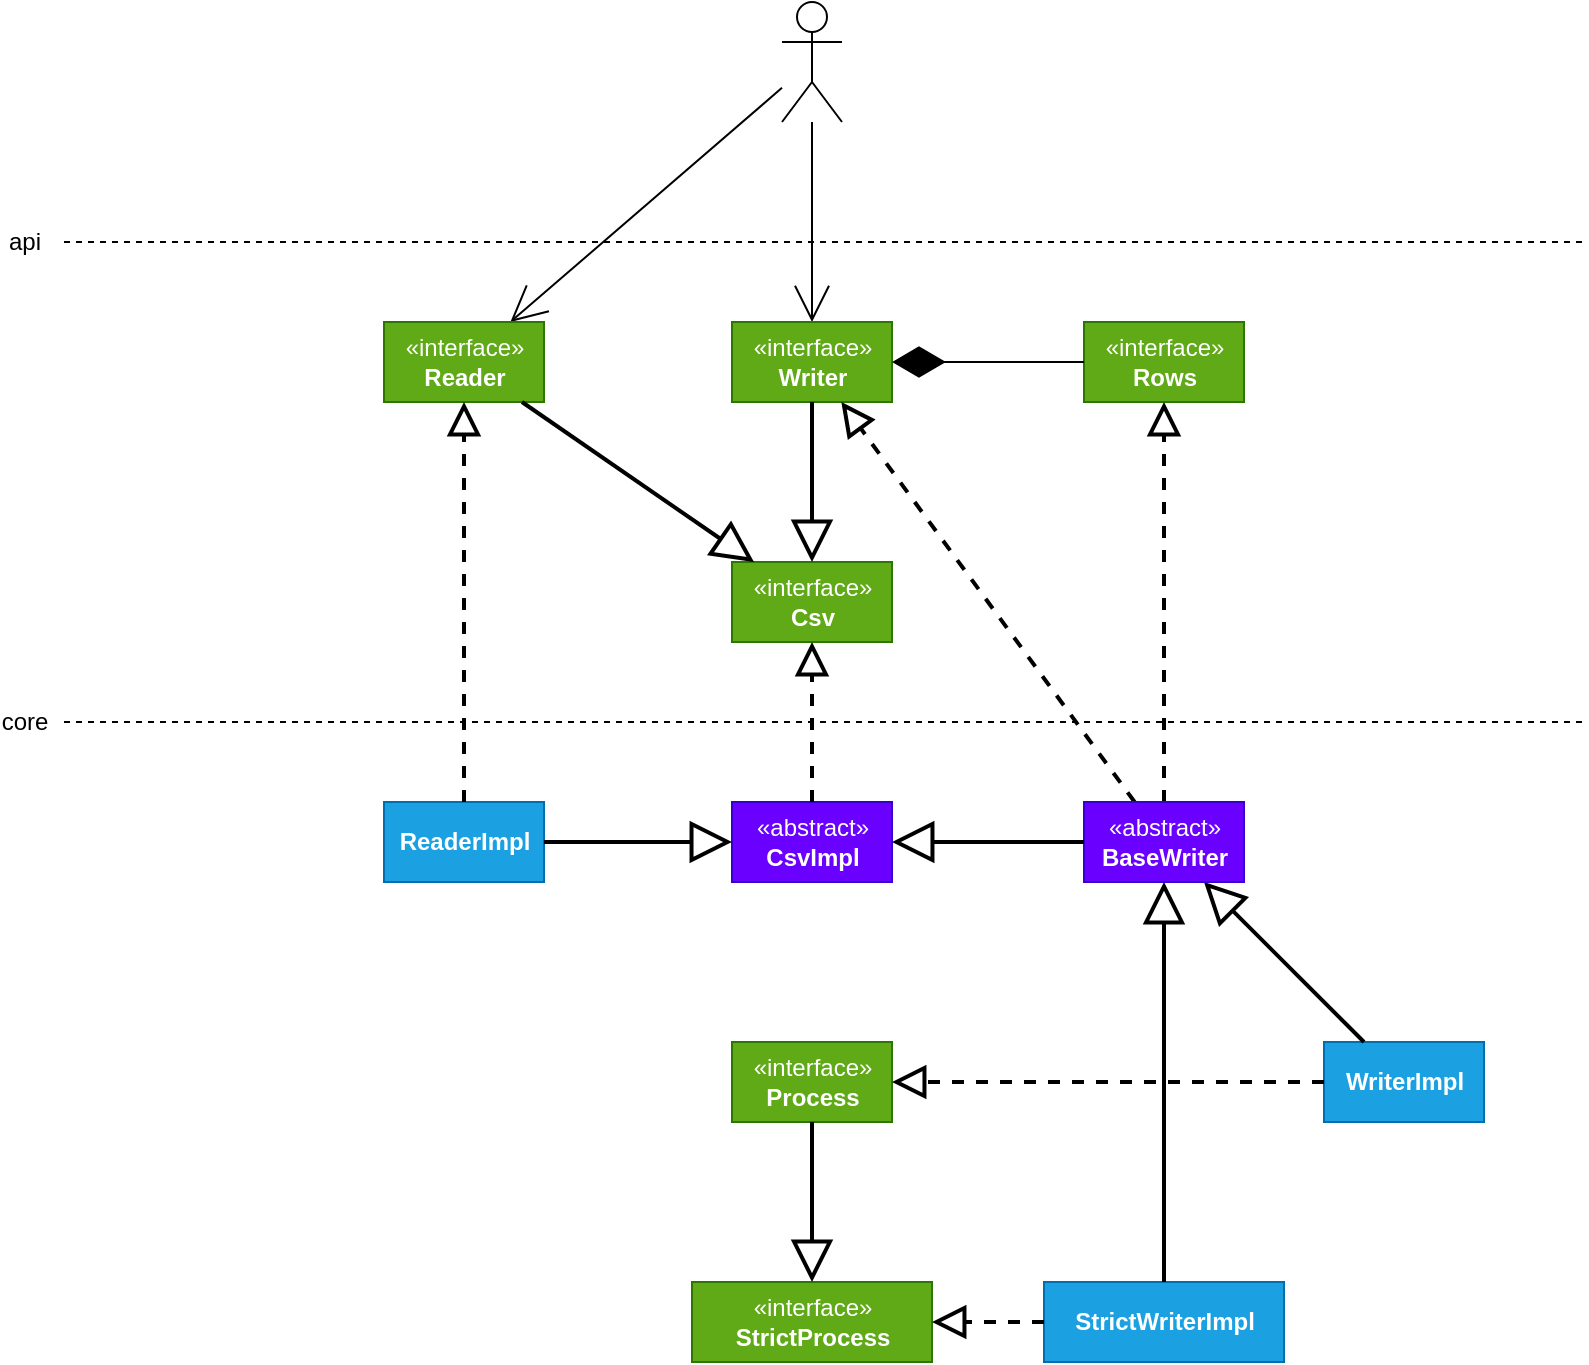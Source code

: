 <mxfile version="16.0.0" type="device"><diagram id="J0RkkCuRWTNh93xaroOV" name="Page-1"><mxGraphModel dx="1422" dy="873" grid="1" gridSize="10" guides="1" tooltips="1" connect="1" arrows="1" fold="1" page="1" pageScale="1" pageWidth="827" pageHeight="1169" math="0" shadow="0"><root><mxCell id="0"/><mxCell id="1" parent="0"/><mxCell id="pkPfMdnb4WHICv_sOPfZ-6" style="rounded=0;orthogonalLoop=1;jettySize=auto;html=1;strokeWidth=1;endSize=16;endArrow=open;endFill=0;" parent="1" source="pkPfMdnb4WHICv_sOPfZ-2" target="pkPfMdnb4WHICv_sOPfZ-3" edge="1"><mxGeometry relative="1" as="geometry"/></mxCell><mxCell id="pkPfMdnb4WHICv_sOPfZ-7" style="edgeStyle=none;rounded=0;orthogonalLoop=1;jettySize=auto;html=1;endArrow=open;endFill=0;endSize=16;strokeWidth=1;" parent="1" source="pkPfMdnb4WHICv_sOPfZ-2" target="pkPfMdnb4WHICv_sOPfZ-4" edge="1"><mxGeometry relative="1" as="geometry"/></mxCell><mxCell id="pkPfMdnb4WHICv_sOPfZ-2" value="" style="shape=umlActor;verticalLabelPosition=bottom;verticalAlign=top;html=1;" parent="1" vertex="1"><mxGeometry x="399" y="40" width="30" height="60" as="geometry"/></mxCell><mxCell id="pkPfMdnb4WHICv_sOPfZ-3" value="«interface»&lt;br&gt;&lt;b&gt;Reader&lt;/b&gt;" style="html=1;fillColor=#60a917;fontColor=#ffffff;strokeColor=#2D7600;" parent="1" vertex="1"><mxGeometry x="200" y="200" width="80" height="40" as="geometry"/></mxCell><mxCell id="pkPfMdnb4WHICv_sOPfZ-4" value="«interface»&lt;br&gt;&lt;b&gt;Writer&lt;/b&gt;" style="html=1;fillColor=#60a917;fontColor=#ffffff;strokeColor=#2D7600;" parent="1" vertex="1"><mxGeometry x="374" y="200" width="80" height="40" as="geometry"/></mxCell><mxCell id="pkPfMdnb4WHICv_sOPfZ-8" value="«interface»&lt;br&gt;&lt;b&gt;Csv&lt;/b&gt;" style="html=1;fillColor=#60a917;fontColor=#ffffff;strokeColor=#2D7600;" parent="1" vertex="1"><mxGeometry x="374" y="320" width="80" height="40" as="geometry"/></mxCell><mxCell id="pkPfMdnb4WHICv_sOPfZ-13" value="api" style="endArrow=none;dashed=1;html=1;rounded=0;endSize=10;strokeWidth=1;fontSize=12;" parent="1" edge="1"><mxGeometry x="-1" y="-20" width="50" height="50" relative="1" as="geometry"><mxPoint x="40" y="160" as="sourcePoint"/><mxPoint x="800" y="160" as="targetPoint"/><mxPoint x="-20" y="-20" as="offset"/></mxGeometry></mxCell><mxCell id="pkPfMdnb4WHICv_sOPfZ-14" value="«abstract»&lt;br&gt;&lt;b&gt;CsvImpl&lt;/b&gt;" style="html=1;fillColor=#6a00ff;fontColor=#ffffff;strokeColor=#3700CC;" parent="1" vertex="1"><mxGeometry x="374" y="440" width="80" height="40" as="geometry"/></mxCell><mxCell id="pkPfMdnb4WHICv_sOPfZ-16" value="" style="endArrow=block;dashed=1;endFill=0;endSize=12;html=1;rounded=0;fontSize=12;strokeWidth=2;" parent="1" source="pkPfMdnb4WHICv_sOPfZ-14" target="pkPfMdnb4WHICv_sOPfZ-8" edge="1"><mxGeometry width="160" relative="1" as="geometry"><mxPoint x="310" y="380" as="sourcePoint"/><mxPoint x="470" y="380" as="targetPoint"/></mxGeometry></mxCell><mxCell id="pkPfMdnb4WHICv_sOPfZ-17" value="" style="endArrow=block;endSize=16;endFill=0;html=1;rounded=0;fontSize=12;strokeWidth=2;" parent="1" source="pkPfMdnb4WHICv_sOPfZ-3" target="pkPfMdnb4WHICv_sOPfZ-8" edge="1"><mxGeometry width="160" relative="1" as="geometry"><mxPoint x="200" y="290" as="sourcePoint"/><mxPoint x="360" y="290" as="targetPoint"/></mxGeometry></mxCell><mxCell id="pkPfMdnb4WHICv_sOPfZ-18" value="" style="endArrow=block;endSize=16;endFill=0;html=1;rounded=0;fontSize=12;strokeWidth=2;" parent="1" source="pkPfMdnb4WHICv_sOPfZ-4" target="pkPfMdnb4WHICv_sOPfZ-8" edge="1"><mxGeometry width="160" relative="1" as="geometry"><mxPoint x="210" y="320" as="sourcePoint"/><mxPoint x="370" y="320" as="targetPoint"/></mxGeometry></mxCell><mxCell id="pkPfMdnb4WHICv_sOPfZ-19" value="&lt;b&gt;ReaderImpl&lt;/b&gt;" style="html=1;fillColor=#1ba1e2;fontColor=#ffffff;strokeColor=#006EAF;" parent="1" vertex="1"><mxGeometry x="200" y="440" width="80" height="40" as="geometry"/></mxCell><mxCell id="pkPfMdnb4WHICv_sOPfZ-22" value="«interface»&lt;br&gt;&lt;b&gt;Process&lt;/b&gt;" style="html=1;fillColor=#60a917;fontColor=#ffffff;strokeColor=#2D7600;" parent="1" vertex="1"><mxGeometry x="374" y="560" width="80" height="40" as="geometry"/></mxCell><mxCell id="pkPfMdnb4WHICv_sOPfZ-24" value="core" style="endArrow=none;dashed=1;html=1;rounded=0;endSize=10;strokeWidth=1;fontSize=12;" parent="1" edge="1"><mxGeometry x="-1" y="-20" width="50" height="50" relative="1" as="geometry"><mxPoint x="40" y="400" as="sourcePoint"/><mxPoint x="800" y="400" as="targetPoint"/><mxPoint x="-20" y="-20" as="offset"/></mxGeometry></mxCell><mxCell id="pkPfMdnb4WHICv_sOPfZ-25" value="«interface»&lt;br&gt;&lt;b&gt;Rows&lt;/b&gt;" style="html=1;fillColor=#60a917;fontColor=#ffffff;strokeColor=#2D7600;" parent="1" vertex="1"><mxGeometry x="550" y="200" width="80" height="40" as="geometry"/></mxCell><mxCell id="pkPfMdnb4WHICv_sOPfZ-26" value="" style="endArrow=diamondThin;endFill=1;endSize=24;html=1;rounded=0;fontSize=12;strokeWidth=1;" parent="1" source="pkPfMdnb4WHICv_sOPfZ-25" target="pkPfMdnb4WHICv_sOPfZ-4" edge="1"><mxGeometry width="160" relative="1" as="geometry"><mxPoint x="530" y="280" as="sourcePoint"/><mxPoint x="690" y="280" as="targetPoint"/></mxGeometry></mxCell><mxCell id="pkPfMdnb4WHICv_sOPfZ-28" value="&lt;b&gt;WriterImpl&lt;/b&gt;" style="html=1;fillColor=#1ba1e2;fontColor=#ffffff;strokeColor=#006EAF;" parent="1" vertex="1"><mxGeometry x="670" y="560" width="80" height="40" as="geometry"/></mxCell><mxCell id="pkPfMdnb4WHICv_sOPfZ-29" value="" style="endArrow=block;endSize=16;endFill=0;html=1;rounded=0;fontSize=12;strokeWidth=2;" parent="1" source="pkPfMdnb4WHICv_sOPfZ-28" target="roM3FME4CCTNZAcCq_tU-17" edge="1"><mxGeometry width="160" relative="1" as="geometry"><mxPoint x="290" y="470" as="sourcePoint"/><mxPoint x="384" y="470" as="targetPoint"/></mxGeometry></mxCell><mxCell id="pkPfMdnb4WHICv_sOPfZ-30" value="" style="endArrow=block;dashed=1;endFill=0;endSize=12;html=1;rounded=0;fontSize=12;strokeWidth=2;" parent="1" source="pkPfMdnb4WHICv_sOPfZ-28" target="pkPfMdnb4WHICv_sOPfZ-22" edge="1"><mxGeometry width="160" relative="1" as="geometry"><mxPoint x="279" y="490" as="sourcePoint"/><mxPoint x="395" y="570" as="targetPoint"/></mxGeometry></mxCell><mxCell id="pkPfMdnb4WHICv_sOPfZ-31" value="" style="endArrow=block;dashed=1;endFill=0;endSize=12;html=1;rounded=0;fontSize=12;strokeWidth=2;" parent="1" source="roM3FME4CCTNZAcCq_tU-17" target="pkPfMdnb4WHICv_sOPfZ-25" edge="1"><mxGeometry width="160" relative="1" as="geometry"><mxPoint x="424" y="450" as="sourcePoint"/><mxPoint x="424" y="370" as="targetPoint"/></mxGeometry></mxCell><mxCell id="pkPfMdnb4WHICv_sOPfZ-32" value="" style="endArrow=block;dashed=1;endFill=0;endSize=12;html=1;rounded=0;fontSize=12;strokeWidth=2;" parent="1" source="roM3FME4CCTNZAcCq_tU-17" target="pkPfMdnb4WHICv_sOPfZ-4" edge="1"><mxGeometry width="160" relative="1" as="geometry"><mxPoint x="600" y="450" as="sourcePoint"/><mxPoint x="600" y="250" as="targetPoint"/></mxGeometry></mxCell><mxCell id="roM3FME4CCTNZAcCq_tU-5" value="&lt;b&gt;StrictWriterImpl&lt;/b&gt;" style="html=1;fillColor=#1ba1e2;fontColor=#ffffff;strokeColor=#006EAF;" parent="1" vertex="1"><mxGeometry x="530" y="680" width="120" height="40" as="geometry"/></mxCell><mxCell id="roM3FME4CCTNZAcCq_tU-7" value="«interface»&lt;br&gt;&lt;b&gt;StrictProcess&lt;/b&gt;" style="html=1;fillColor=#60a917;fontColor=#ffffff;strokeColor=#2D7600;" parent="1" vertex="1"><mxGeometry x="354" y="680" width="120" height="40" as="geometry"/></mxCell><mxCell id="roM3FME4CCTNZAcCq_tU-9" value="" style="endArrow=block;dashed=1;endFill=0;endSize=12;html=1;rounded=0;fontSize=12;strokeWidth=2;" parent="1" source="roM3FME4CCTNZAcCq_tU-5" target="roM3FME4CCTNZAcCq_tU-7" edge="1"><mxGeometry width="160" relative="1" as="geometry"><mxPoint x="310" y="710" as="sourcePoint"/><mxPoint x="450" y="700" as="targetPoint"/></mxGeometry></mxCell><mxCell id="roM3FME4CCTNZAcCq_tU-10" value="" style="endArrow=block;endSize=16;endFill=0;html=1;rounded=0;fontSize=12;strokeWidth=2;" parent="1" source="roM3FME4CCTNZAcCq_tU-5" target="roM3FME4CCTNZAcCq_tU-17" edge="1"><mxGeometry width="160" relative="1" as="geometry"><mxPoint x="680" y="573.784" as="sourcePoint"/><mxPoint x="464" y="486.216" as="targetPoint"/></mxGeometry></mxCell><mxCell id="roM3FME4CCTNZAcCq_tU-13" value="" style="endArrow=block;endSize=16;endFill=0;html=1;rounded=0;fontSize=12;strokeWidth=2;" parent="1" source="pkPfMdnb4WHICv_sOPfZ-22" target="roM3FME4CCTNZAcCq_tU-7" edge="1"><mxGeometry width="160" relative="1" as="geometry"><mxPoint x="264.5" y="690" as="sourcePoint"/><mxPoint x="409.5" y="490" as="targetPoint"/></mxGeometry></mxCell><mxCell id="roM3FME4CCTNZAcCq_tU-15" value="" style="endArrow=block;endSize=16;endFill=0;html=1;rounded=0;fontSize=12;strokeWidth=2;" parent="1" source="pkPfMdnb4WHICv_sOPfZ-19" target="pkPfMdnb4WHICv_sOPfZ-14" edge="1"><mxGeometry width="160" relative="1" as="geometry"><mxPoint x="264.5" y="690" as="sourcePoint"/><mxPoint x="409.5" y="490" as="targetPoint"/></mxGeometry></mxCell><mxCell id="roM3FME4CCTNZAcCq_tU-16" value="" style="endArrow=block;dashed=1;endFill=0;endSize=12;html=1;rounded=0;fontSize=12;strokeWidth=2;" parent="1" source="pkPfMdnb4WHICv_sOPfZ-19" target="pkPfMdnb4WHICv_sOPfZ-3" edge="1"><mxGeometry width="160" relative="1" as="geometry"><mxPoint x="136.667" y="570" as="sourcePoint"/><mxPoint x="243.333" y="250" as="targetPoint"/></mxGeometry></mxCell><mxCell id="roM3FME4CCTNZAcCq_tU-17" value="«abstract»&lt;br&gt;&lt;b&gt;BaseWriter&lt;/b&gt;" style="html=1;fillColor=#6a00ff;fontColor=#ffffff;strokeColor=#3700CC;" parent="1" vertex="1"><mxGeometry x="550" y="440" width="80" height="40" as="geometry"/></mxCell><mxCell id="roM3FME4CCTNZAcCq_tU-18" value="" style="endArrow=block;endSize=16;endFill=0;html=1;rounded=0;fontSize=12;strokeWidth=2;" parent="1" source="roM3FME4CCTNZAcCq_tU-17" target="pkPfMdnb4WHICv_sOPfZ-14" edge="1"><mxGeometry width="160" relative="1" as="geometry"><mxPoint x="725" y="570" as="sourcePoint"/><mxPoint x="745" y="490" as="targetPoint"/></mxGeometry></mxCell></root></mxGraphModel></diagram></mxfile>